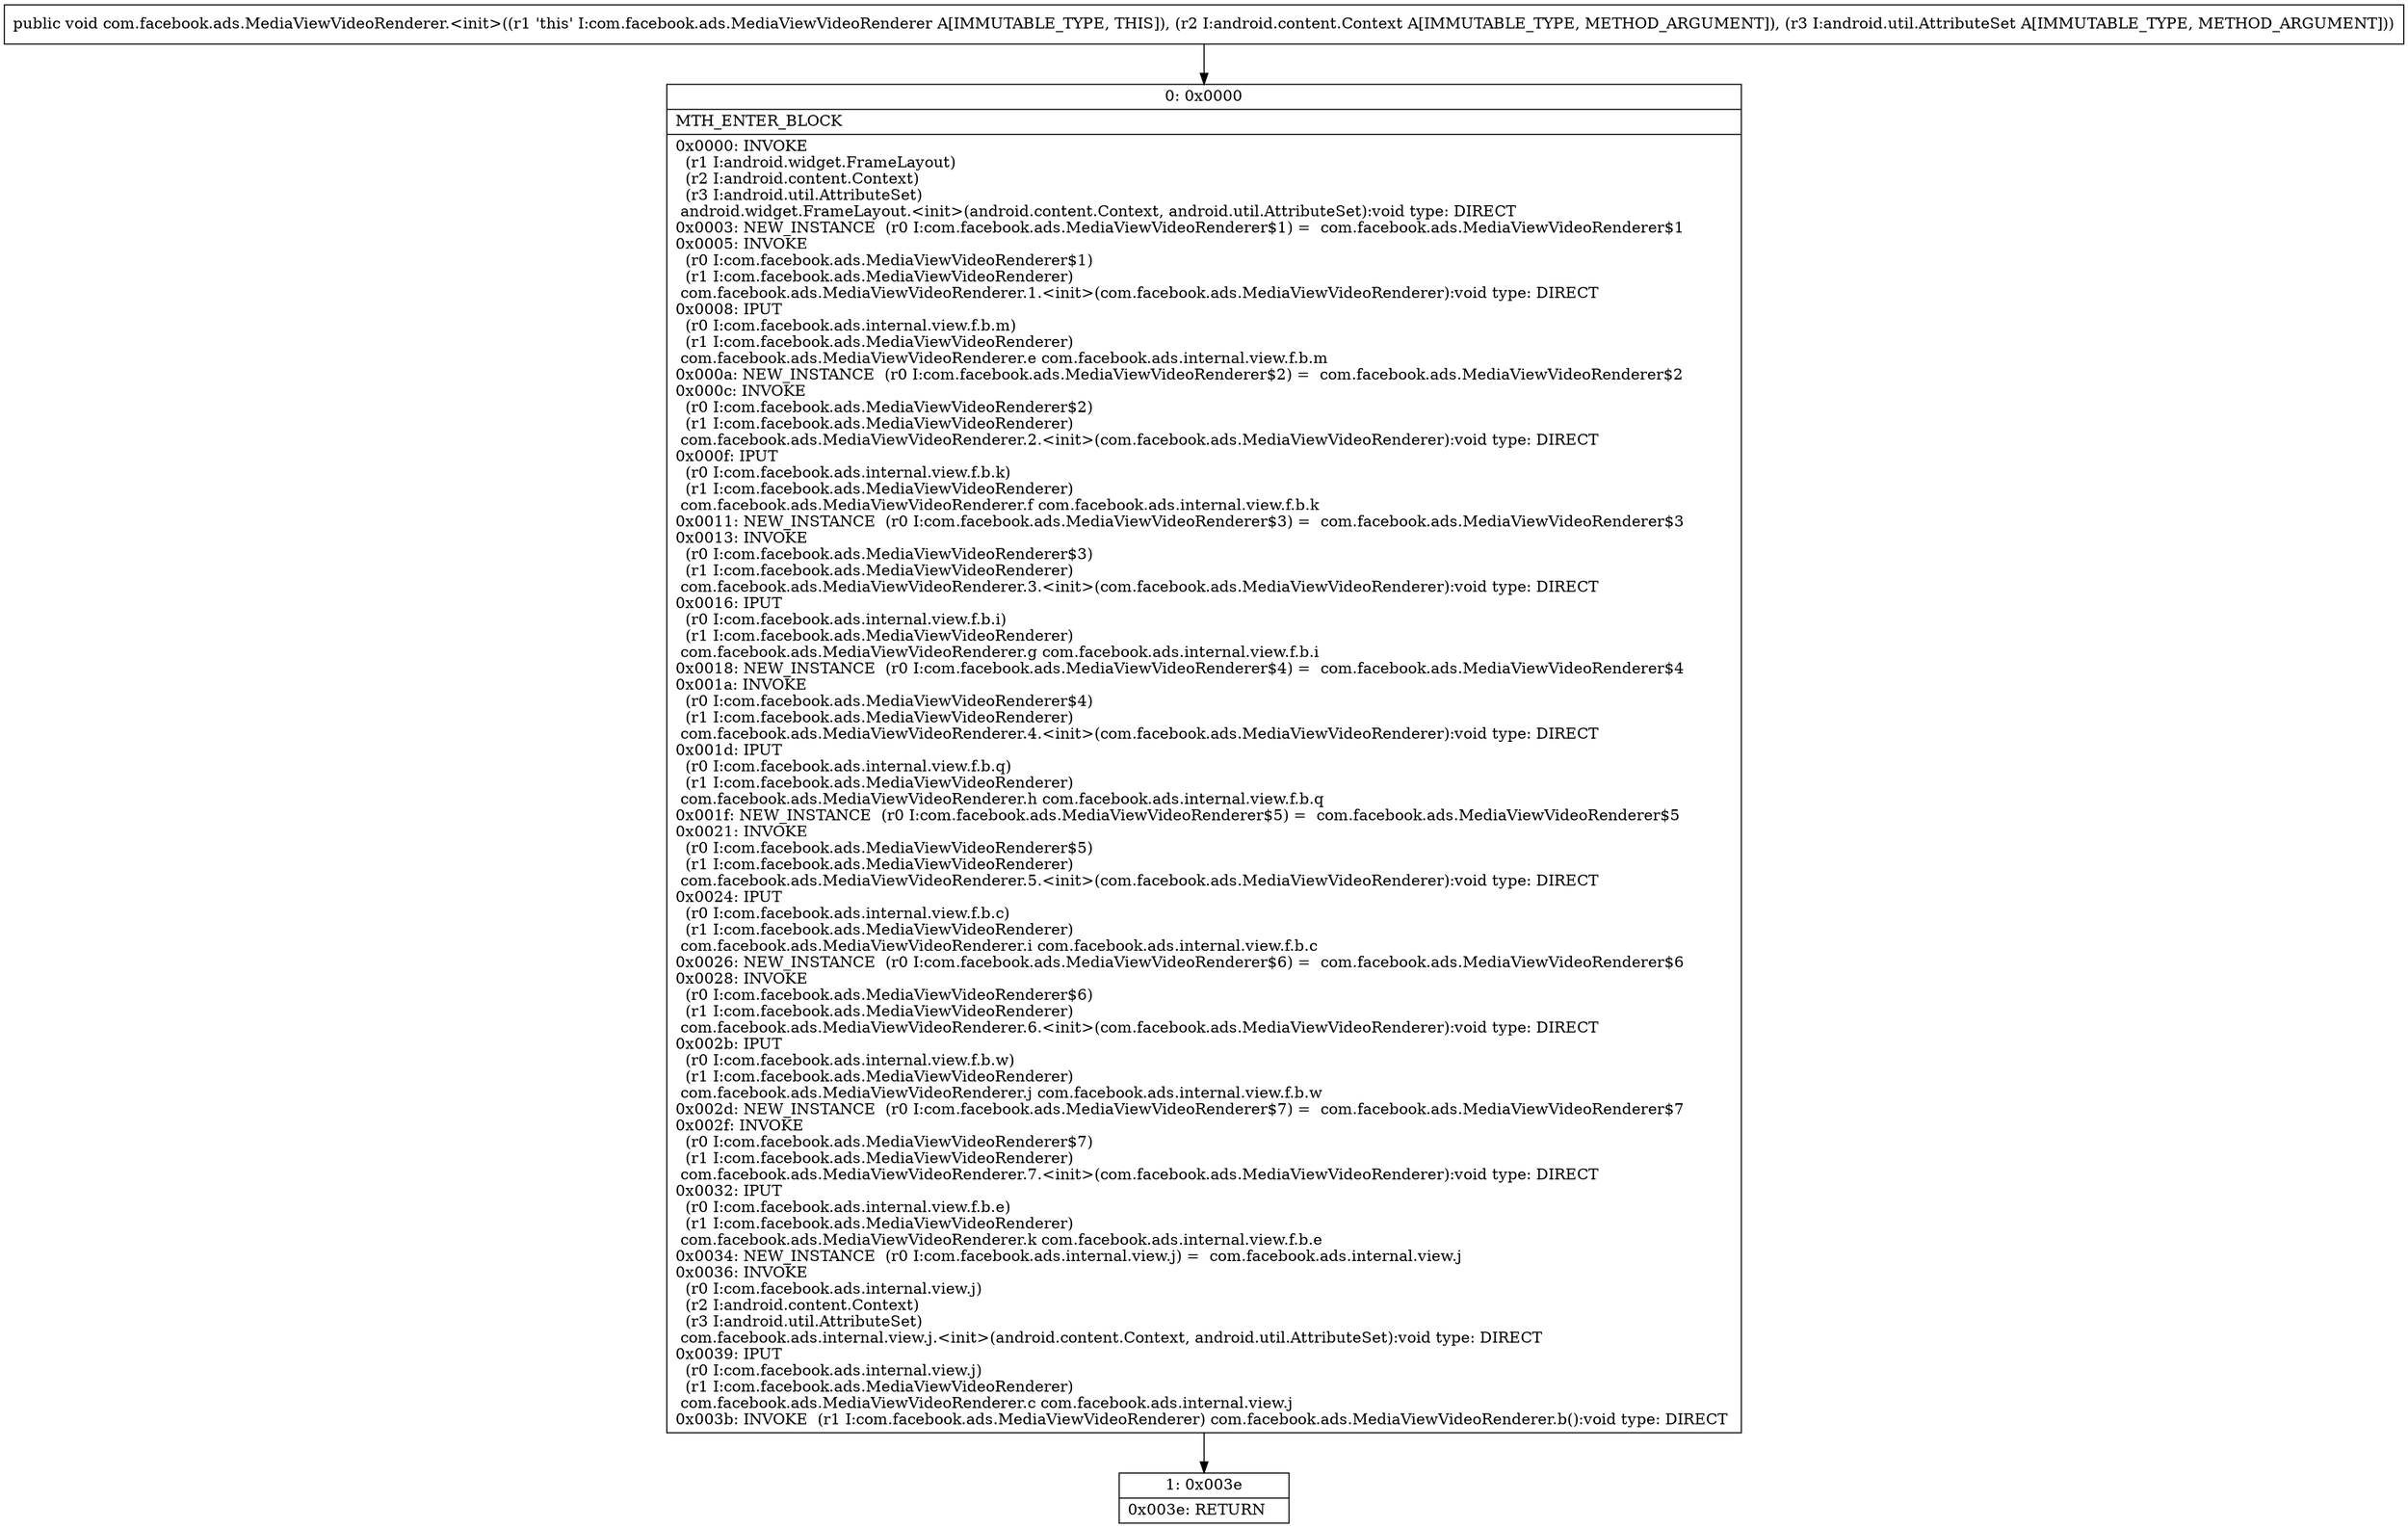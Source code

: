 digraph "CFG forcom.facebook.ads.MediaViewVideoRenderer.\<init\>(Landroid\/content\/Context;Landroid\/util\/AttributeSet;)V" {
Node_0 [shape=record,label="{0\:\ 0x0000|MTH_ENTER_BLOCK\l|0x0000: INVOKE  \l  (r1 I:android.widget.FrameLayout)\l  (r2 I:android.content.Context)\l  (r3 I:android.util.AttributeSet)\l android.widget.FrameLayout.\<init\>(android.content.Context, android.util.AttributeSet):void type: DIRECT \l0x0003: NEW_INSTANCE  (r0 I:com.facebook.ads.MediaViewVideoRenderer$1) =  com.facebook.ads.MediaViewVideoRenderer$1 \l0x0005: INVOKE  \l  (r0 I:com.facebook.ads.MediaViewVideoRenderer$1)\l  (r1 I:com.facebook.ads.MediaViewVideoRenderer)\l com.facebook.ads.MediaViewVideoRenderer.1.\<init\>(com.facebook.ads.MediaViewVideoRenderer):void type: DIRECT \l0x0008: IPUT  \l  (r0 I:com.facebook.ads.internal.view.f.b.m)\l  (r1 I:com.facebook.ads.MediaViewVideoRenderer)\l com.facebook.ads.MediaViewVideoRenderer.e com.facebook.ads.internal.view.f.b.m \l0x000a: NEW_INSTANCE  (r0 I:com.facebook.ads.MediaViewVideoRenderer$2) =  com.facebook.ads.MediaViewVideoRenderer$2 \l0x000c: INVOKE  \l  (r0 I:com.facebook.ads.MediaViewVideoRenderer$2)\l  (r1 I:com.facebook.ads.MediaViewVideoRenderer)\l com.facebook.ads.MediaViewVideoRenderer.2.\<init\>(com.facebook.ads.MediaViewVideoRenderer):void type: DIRECT \l0x000f: IPUT  \l  (r0 I:com.facebook.ads.internal.view.f.b.k)\l  (r1 I:com.facebook.ads.MediaViewVideoRenderer)\l com.facebook.ads.MediaViewVideoRenderer.f com.facebook.ads.internal.view.f.b.k \l0x0011: NEW_INSTANCE  (r0 I:com.facebook.ads.MediaViewVideoRenderer$3) =  com.facebook.ads.MediaViewVideoRenderer$3 \l0x0013: INVOKE  \l  (r0 I:com.facebook.ads.MediaViewVideoRenderer$3)\l  (r1 I:com.facebook.ads.MediaViewVideoRenderer)\l com.facebook.ads.MediaViewVideoRenderer.3.\<init\>(com.facebook.ads.MediaViewVideoRenderer):void type: DIRECT \l0x0016: IPUT  \l  (r0 I:com.facebook.ads.internal.view.f.b.i)\l  (r1 I:com.facebook.ads.MediaViewVideoRenderer)\l com.facebook.ads.MediaViewVideoRenderer.g com.facebook.ads.internal.view.f.b.i \l0x0018: NEW_INSTANCE  (r0 I:com.facebook.ads.MediaViewVideoRenderer$4) =  com.facebook.ads.MediaViewVideoRenderer$4 \l0x001a: INVOKE  \l  (r0 I:com.facebook.ads.MediaViewVideoRenderer$4)\l  (r1 I:com.facebook.ads.MediaViewVideoRenderer)\l com.facebook.ads.MediaViewVideoRenderer.4.\<init\>(com.facebook.ads.MediaViewVideoRenderer):void type: DIRECT \l0x001d: IPUT  \l  (r0 I:com.facebook.ads.internal.view.f.b.q)\l  (r1 I:com.facebook.ads.MediaViewVideoRenderer)\l com.facebook.ads.MediaViewVideoRenderer.h com.facebook.ads.internal.view.f.b.q \l0x001f: NEW_INSTANCE  (r0 I:com.facebook.ads.MediaViewVideoRenderer$5) =  com.facebook.ads.MediaViewVideoRenderer$5 \l0x0021: INVOKE  \l  (r0 I:com.facebook.ads.MediaViewVideoRenderer$5)\l  (r1 I:com.facebook.ads.MediaViewVideoRenderer)\l com.facebook.ads.MediaViewVideoRenderer.5.\<init\>(com.facebook.ads.MediaViewVideoRenderer):void type: DIRECT \l0x0024: IPUT  \l  (r0 I:com.facebook.ads.internal.view.f.b.c)\l  (r1 I:com.facebook.ads.MediaViewVideoRenderer)\l com.facebook.ads.MediaViewVideoRenderer.i com.facebook.ads.internal.view.f.b.c \l0x0026: NEW_INSTANCE  (r0 I:com.facebook.ads.MediaViewVideoRenderer$6) =  com.facebook.ads.MediaViewVideoRenderer$6 \l0x0028: INVOKE  \l  (r0 I:com.facebook.ads.MediaViewVideoRenderer$6)\l  (r1 I:com.facebook.ads.MediaViewVideoRenderer)\l com.facebook.ads.MediaViewVideoRenderer.6.\<init\>(com.facebook.ads.MediaViewVideoRenderer):void type: DIRECT \l0x002b: IPUT  \l  (r0 I:com.facebook.ads.internal.view.f.b.w)\l  (r1 I:com.facebook.ads.MediaViewVideoRenderer)\l com.facebook.ads.MediaViewVideoRenderer.j com.facebook.ads.internal.view.f.b.w \l0x002d: NEW_INSTANCE  (r0 I:com.facebook.ads.MediaViewVideoRenderer$7) =  com.facebook.ads.MediaViewVideoRenderer$7 \l0x002f: INVOKE  \l  (r0 I:com.facebook.ads.MediaViewVideoRenderer$7)\l  (r1 I:com.facebook.ads.MediaViewVideoRenderer)\l com.facebook.ads.MediaViewVideoRenderer.7.\<init\>(com.facebook.ads.MediaViewVideoRenderer):void type: DIRECT \l0x0032: IPUT  \l  (r0 I:com.facebook.ads.internal.view.f.b.e)\l  (r1 I:com.facebook.ads.MediaViewVideoRenderer)\l com.facebook.ads.MediaViewVideoRenderer.k com.facebook.ads.internal.view.f.b.e \l0x0034: NEW_INSTANCE  (r0 I:com.facebook.ads.internal.view.j) =  com.facebook.ads.internal.view.j \l0x0036: INVOKE  \l  (r0 I:com.facebook.ads.internal.view.j)\l  (r2 I:android.content.Context)\l  (r3 I:android.util.AttributeSet)\l com.facebook.ads.internal.view.j.\<init\>(android.content.Context, android.util.AttributeSet):void type: DIRECT \l0x0039: IPUT  \l  (r0 I:com.facebook.ads.internal.view.j)\l  (r1 I:com.facebook.ads.MediaViewVideoRenderer)\l com.facebook.ads.MediaViewVideoRenderer.c com.facebook.ads.internal.view.j \l0x003b: INVOKE  (r1 I:com.facebook.ads.MediaViewVideoRenderer) com.facebook.ads.MediaViewVideoRenderer.b():void type: DIRECT \l}"];
Node_1 [shape=record,label="{1\:\ 0x003e|0x003e: RETURN   \l}"];
MethodNode[shape=record,label="{public void com.facebook.ads.MediaViewVideoRenderer.\<init\>((r1 'this' I:com.facebook.ads.MediaViewVideoRenderer A[IMMUTABLE_TYPE, THIS]), (r2 I:android.content.Context A[IMMUTABLE_TYPE, METHOD_ARGUMENT]), (r3 I:android.util.AttributeSet A[IMMUTABLE_TYPE, METHOD_ARGUMENT])) }"];
MethodNode -> Node_0;
Node_0 -> Node_1;
}

